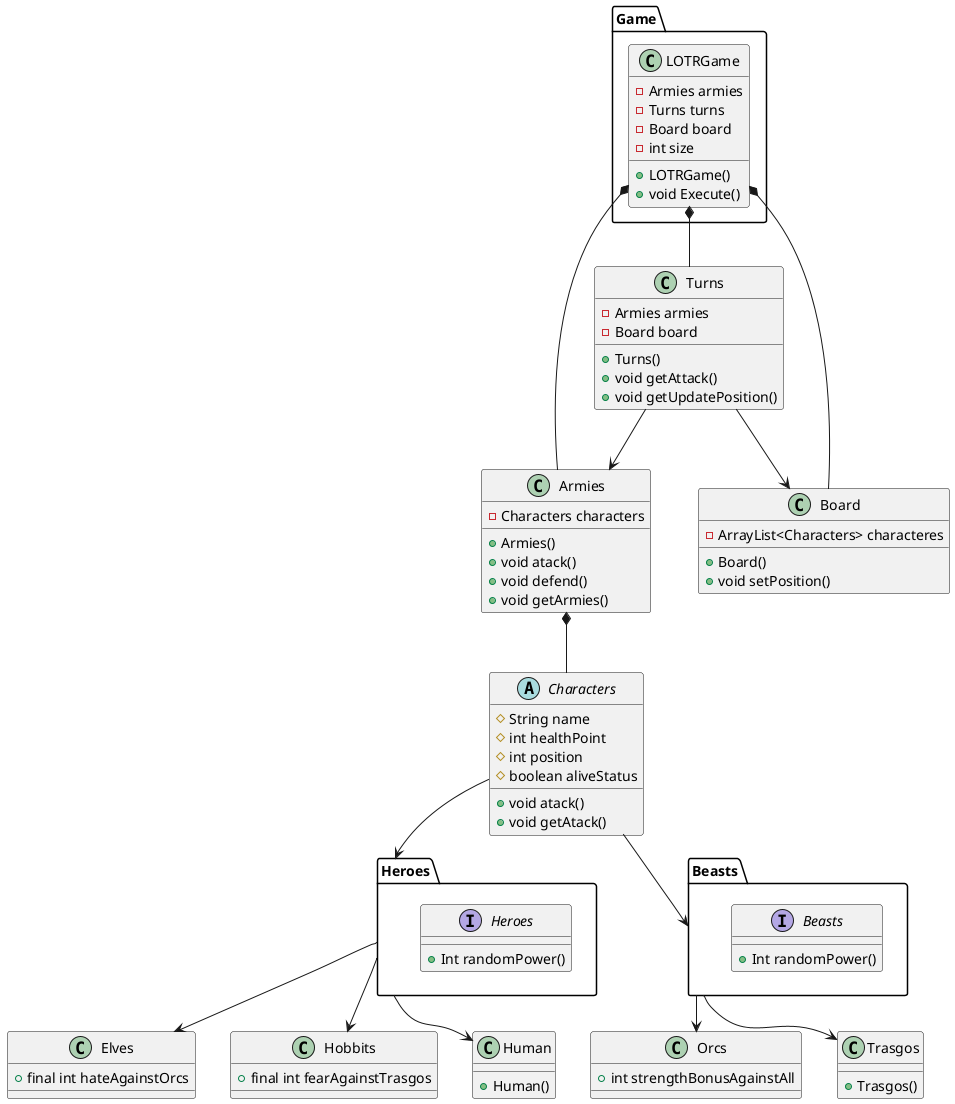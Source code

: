 @startuml LOTRGame

    package Game{
        Class LOTRGame{
            -Armies armies
            -Turns turns
            -Board board
            -int size

            +LOTRGame() 
            +void Execute()
        }
    }


    Class Armies{
        -Characters characters

        +Armies()
        +void atack()
        +void defend()
        +void getArmies()
    }

    Class Turns{
        -Armies armies
        -Board board

        +Turns()
        +void getAttack()
        +void getUpdatePosition()
    }

    Class Board{ 
        -ArrayList<Characters> characteres

        +Board()
        +void setPosition()
    }

    Abstract Class Characters{
        #String name
        #int healthPoint
        #int position
        #boolean aliveStatus

        +void atack()
        +void getAtack()
    }

    package Heroes{
        Interface Heroes{
            +Int randomPower()
        }
    }

    package Beasts{
        Interface Beasts{
            +Int randomPower() 
        }
    }

    

    Class Elves{
        +final int hateAgainstOrcs
    }

    Class Hobbits{
        +final int fearAgainstTrasgos
    }

    Class Orcs{
        +int strengthBonusAgainstAll
    }

    Class Trasgos{
        +Trasgos()
    }

    Class Human{
        +Human()
    }

    LOTRGame *-- Armies
    LOTRGame *-- Turns
    LOTRGame *-- Board

    Turns --> Board
    Turns --> Armies

    Armies *-- Characters

    Characters --> Heroes
    Characters --> Beasts

    Heroes --> Elves
    Heroes --> Hobbits
    Heroes --> Human

    Beasts --> Orcs
    Beasts --> Trasgos



@enduml